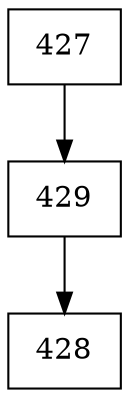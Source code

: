 digraph G {
  node [shape=record];
  node0 [label="{427}"];
  node0 -> node1;
  node1 [label="{429}"];
  node1 -> node2;
  node2 [label="{428}"];
}
